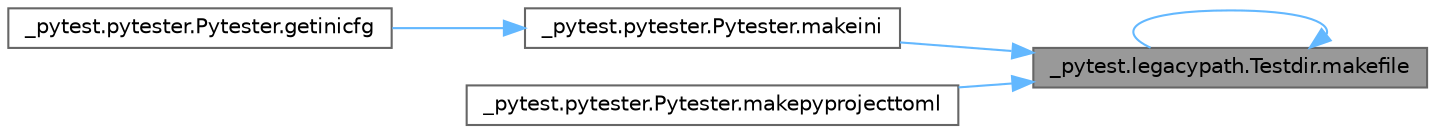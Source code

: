 digraph "_pytest.legacypath.Testdir.makefile"
{
 // LATEX_PDF_SIZE
  bgcolor="transparent";
  edge [fontname=Helvetica,fontsize=10,labelfontname=Helvetica,labelfontsize=10];
  node [fontname=Helvetica,fontsize=10,shape=box,height=0.2,width=0.4];
  rankdir="RL";
  Node1 [id="Node000001",label="_pytest.legacypath.Testdir.makefile",height=0.2,width=0.4,color="gray40", fillcolor="grey60", style="filled", fontcolor="black",tooltip=" "];
  Node1 -> Node1 [id="edge1_Node000001_Node000001",dir="back",color="steelblue1",style="solid",tooltip=" "];
  Node1 -> Node2 [id="edge2_Node000001_Node000002",dir="back",color="steelblue1",style="solid",tooltip=" "];
  Node2 [id="Node000002",label="_pytest.pytester.Pytester.makeini",height=0.2,width=0.4,color="grey40", fillcolor="white", style="filled",URL="$class__pytest_1_1pytester_1_1_pytester.html#aa557160a5ab0b3da244d59204de00a13",tooltip=" "];
  Node2 -> Node3 [id="edge3_Node000002_Node000003",dir="back",color="steelblue1",style="solid",tooltip=" "];
  Node3 [id="Node000003",label="_pytest.pytester.Pytester.getinicfg",height=0.2,width=0.4,color="grey40", fillcolor="white", style="filled",URL="$class__pytest_1_1pytester_1_1_pytester.html#ae7ec94933a2716ffc641311744081298",tooltip=" "];
  Node1 -> Node4 [id="edge4_Node000001_Node000004",dir="back",color="steelblue1",style="solid",tooltip=" "];
  Node4 [id="Node000004",label="_pytest.pytester.Pytester.makepyprojecttoml",height=0.2,width=0.4,color="grey40", fillcolor="white", style="filled",URL="$class__pytest_1_1pytester_1_1_pytester.html#ad389bf8ce66b45d963cf83c1af2f9944",tooltip=" "];
}

